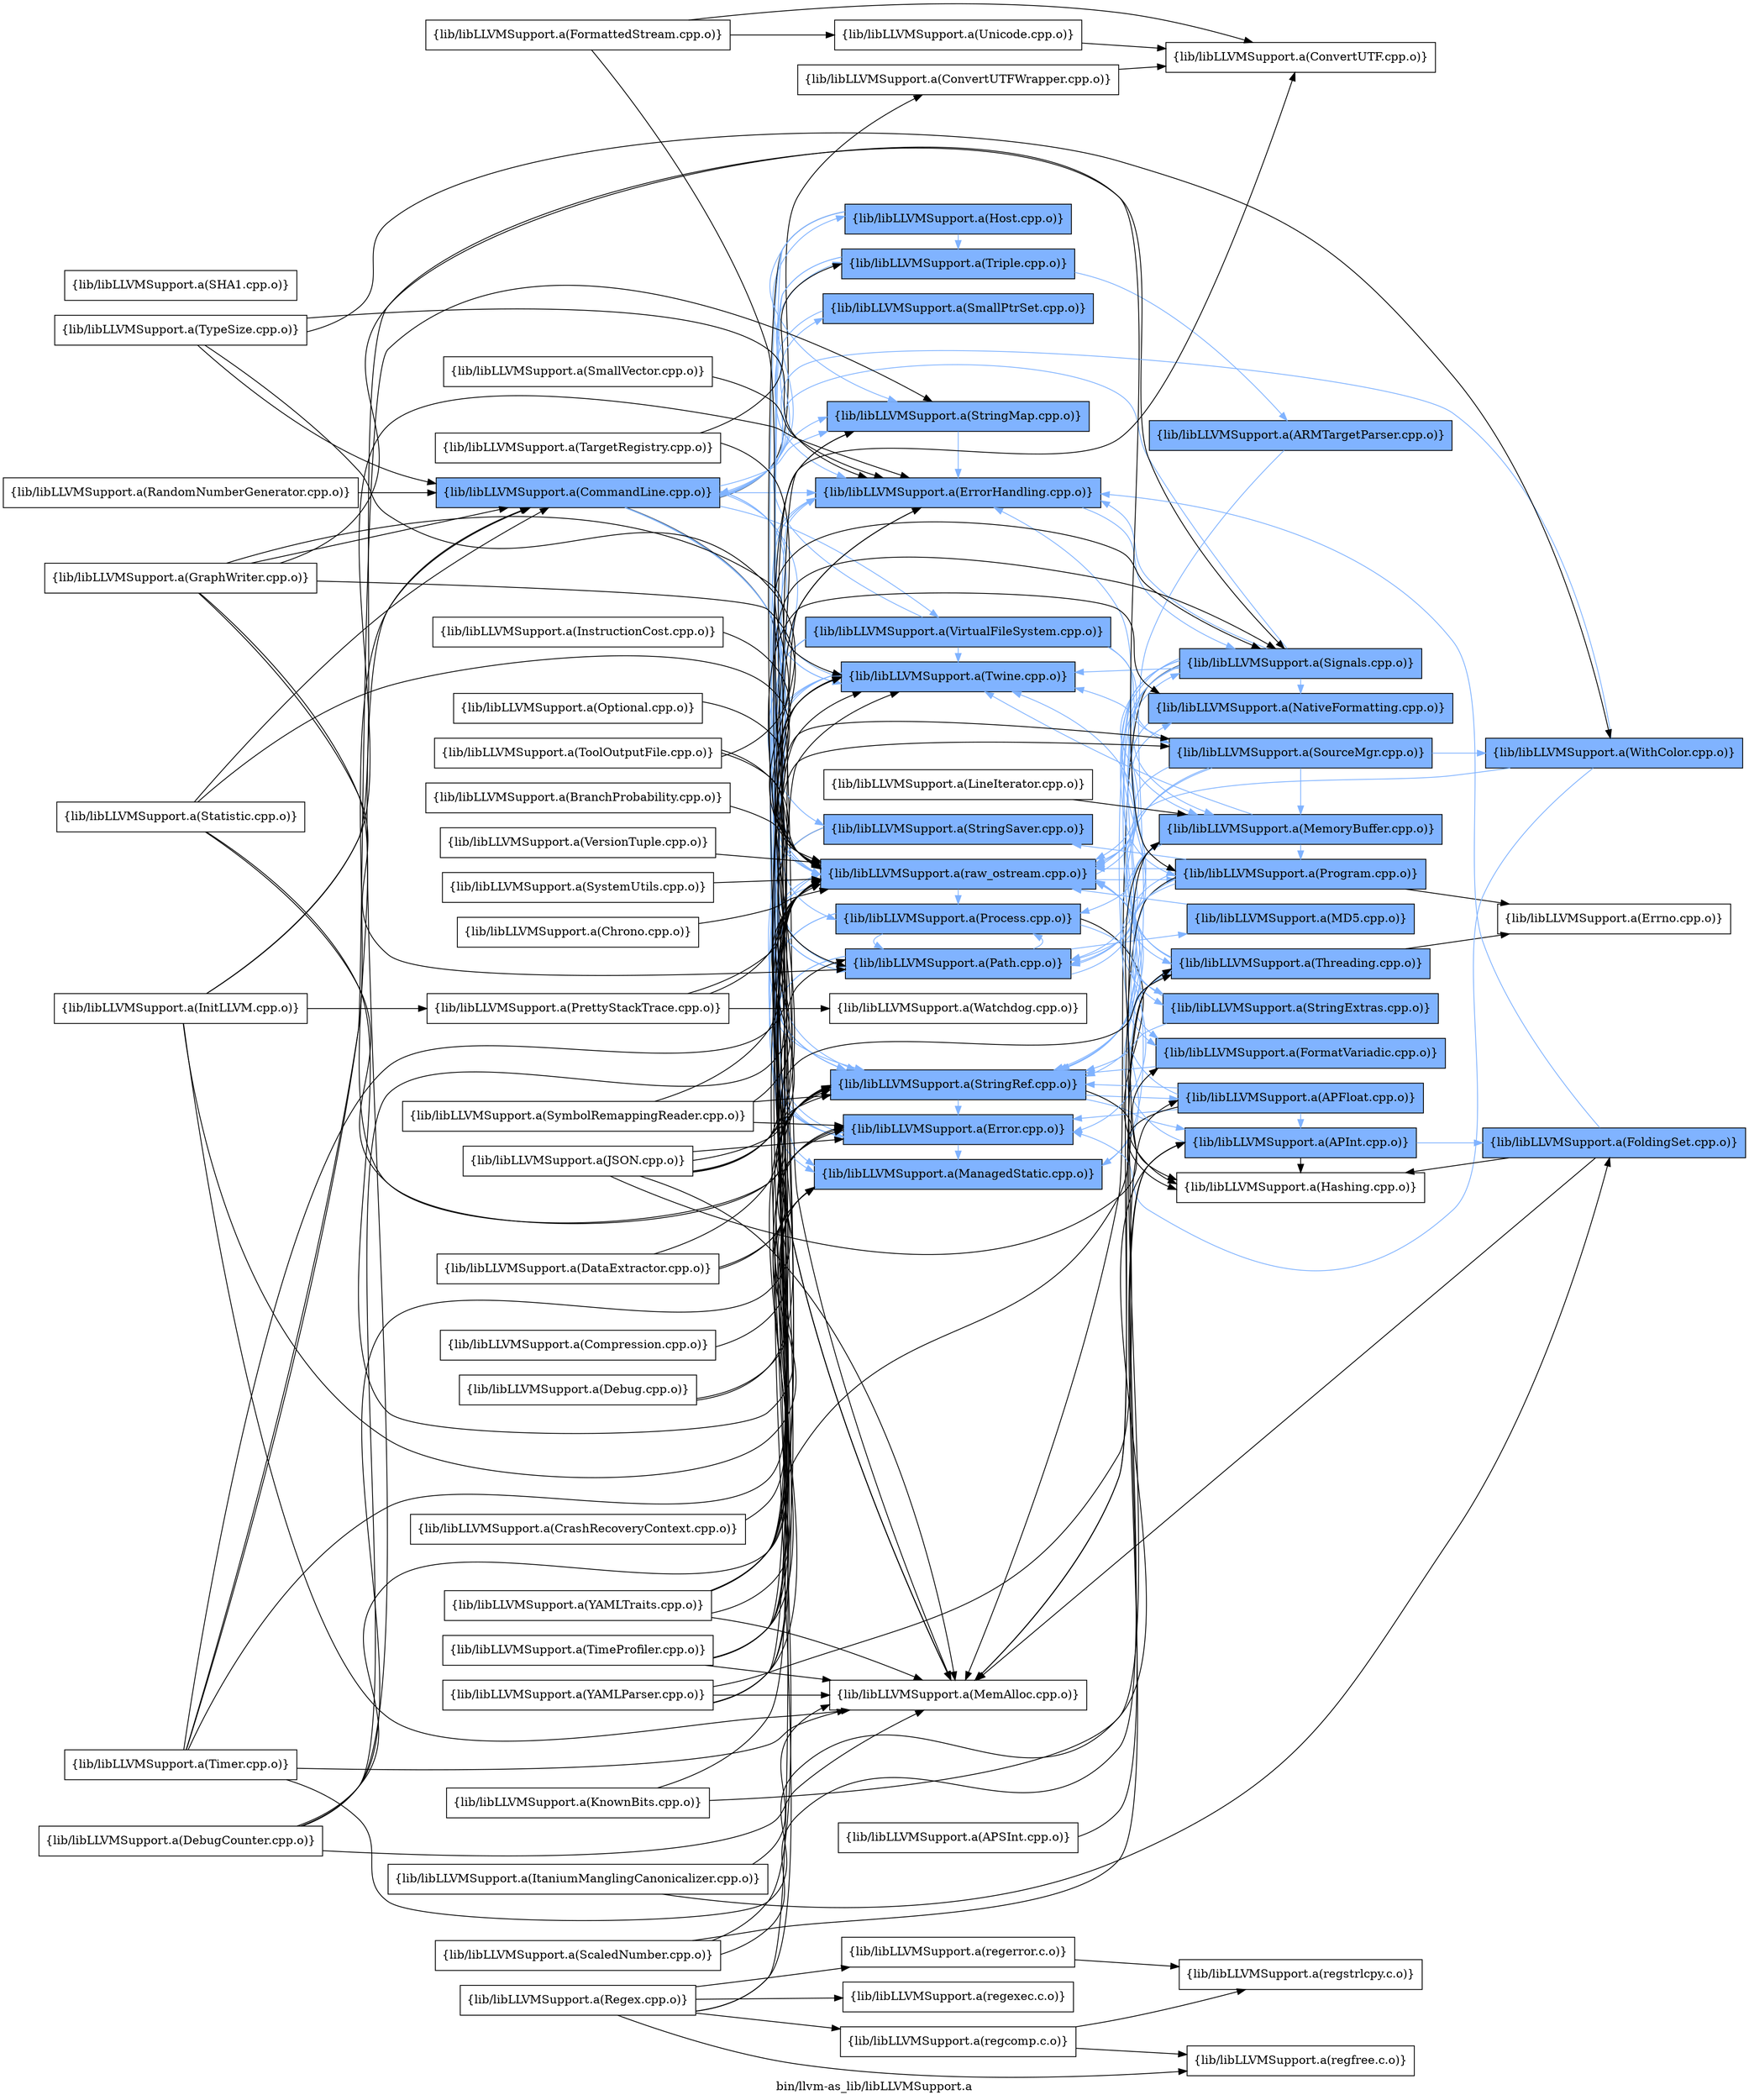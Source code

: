 digraph "bin/llvm-as_lib/libLLVMSupport.a" {
	label="bin/llvm-as_lib/libLLVMSupport.a";
	rankdir=LR;
	{ rank=same; Node0x559cd6dc3168;  }
	{ rank=same; Node0x559cd6dc6048; Node0x559cd6dc4fb8; Node0x559cd6dc5788; Node0x559cd6dc32a8; Node0x559cd6dc4608; Node0x559cd6dc6a48; Node0x559cd6dc8d98; Node0x559cd6dc92e8; Node0x559cd6dc9ec8; Node0x559cd6dc7ad8; Node0x559cd6dc8a78; Node0x559cd6dca468; Node0x559cd6dcba98; Node0x559cd6dc8f78; Node0x559cd6dc87f8; Node0x559cd6dc81b8;  }
	{ rank=same; Node0x559cd6dc5dc8; Node0x559cd6dc8fc8; Node0x559cd6dc7a88; Node0x559cd6dc60e8; Node0x559cd6dc30c8; Node0x559cd6dc8ed8; Node0x559cd6dc8758; Node0x559cd6dc24e8; Node0x559cd6dc7bc8; Node0x559cd6dc9658; Node0x559cd6dc2ad8; Node0x559cd6dc7308; Node0x559cd6dc2358; Node0x559cd6dc8b18;  }
	{ rank=same; Node0x559cd6dc3168;  }
	{ rank=same; Node0x559cd6dc6048; Node0x559cd6dc4fb8; Node0x559cd6dc5788; Node0x559cd6dc32a8; Node0x559cd6dc4608; Node0x559cd6dc6a48; Node0x559cd6dc8d98; Node0x559cd6dc92e8; Node0x559cd6dc9ec8; Node0x559cd6dc7ad8; Node0x559cd6dc8a78; Node0x559cd6dca468; Node0x559cd6dcba98; Node0x559cd6dc8f78; Node0x559cd6dc87f8; Node0x559cd6dc81b8;  }
	{ rank=same; Node0x559cd6dc5dc8; Node0x559cd6dc8fc8; Node0x559cd6dc7a88; Node0x559cd6dc60e8; Node0x559cd6dc30c8; Node0x559cd6dc8ed8; Node0x559cd6dc8758; Node0x559cd6dc24e8; Node0x559cd6dc7bc8; Node0x559cd6dc9658; Node0x559cd6dc2ad8; Node0x559cd6dc7308; Node0x559cd6dc2358; Node0x559cd6dc8b18;  }

	Node0x559cd6dc3168 [shape=record,shape=box,group=1,style=filled,fillcolor="0.600000 0.5 1",label="{lib/libLLVMSupport.a(CommandLine.cpp.o)}"];
	Node0x559cd6dc3168 -> Node0x559cd6dc6048;
	Node0x559cd6dc3168 -> Node0x559cd6dc4fb8[color="0.600000 0.5 1"];
	Node0x559cd6dc3168 -> Node0x559cd6dc5788[color="0.600000 0.5 1"];
	Node0x559cd6dc3168 -> Node0x559cd6dc32a8[color="0.600000 0.5 1"];
	Node0x559cd6dc3168 -> Node0x559cd6dc4608;
	Node0x559cd6dc3168 -> Node0x559cd6dc6a48[color="0.600000 0.5 1"];
	Node0x559cd6dc3168 -> Node0x559cd6dc8d98[color="0.600000 0.5 1"];
	Node0x559cd6dc3168 -> Node0x559cd6dc92e8[color="0.600000 0.5 1"];
	Node0x559cd6dc3168 -> Node0x559cd6dc9ec8[color="0.600000 0.5 1"];
	Node0x559cd6dc3168 -> Node0x559cd6dc7ad8[color="0.600000 0.5 1"];
	Node0x559cd6dc3168 -> Node0x559cd6dc8a78[color="0.600000 0.5 1"];
	Node0x559cd6dc3168 -> Node0x559cd6dca468[color="0.600000 0.5 1"];
	Node0x559cd6dc3168 -> Node0x559cd6dcba98[color="0.600000 0.5 1"];
	Node0x559cd6dc3168 -> Node0x559cd6dc8f78[color="0.600000 0.5 1"];
	Node0x559cd6dc3168 -> Node0x559cd6dc87f8[color="0.600000 0.5 1"];
	Node0x559cd6dc3168 -> Node0x559cd6dc81b8[color="0.600000 0.5 1"];
	Node0x559cd6dc5738 [shape=record,shape=box,group=0,label="{lib/libLLVMSupport.a(InitLLVM.cpp.o)}"];
	Node0x559cd6dc5738 -> Node0x559cd6dc5788;
	Node0x559cd6dc5738 -> Node0x559cd6dc32a8;
	Node0x559cd6dc5738 -> Node0x559cd6dc4608;
	Node0x559cd6dc5738 -> Node0x559cd6dcb458;
	Node0x559cd6dc5738 -> Node0x559cd6dc8fc8;
	Node0x559cd6dc32a8 [shape=record,shape=box,group=1,style=filled,fillcolor="0.600000 0.5 1",label="{lib/libLLVMSupport.a(ManagedStatic.cpp.o)}"];
	Node0x559cd6dc32a8 -> Node0x559cd6dc7a88[color="0.600000 0.5 1"];
	Node0x559cd6dc4608 [shape=record,shape=box,group=0,label="{lib/libLLVMSupport.a(MemAlloc.cpp.o)}"];
	Node0x559cd6dc7bc8 [shape=record,shape=box,group=1,style=filled,fillcolor="0.600000 0.5 1",label="{lib/libLLVMSupport.a(SourceMgr.cpp.o)}"];
	Node0x559cd6dc7bc8 -> Node0x559cd6dc24e8[color="0.600000 0.5 1"];
	Node0x559cd6dc7bc8 -> Node0x559cd6dc9ec8[color="0.600000 0.5 1"];
	Node0x559cd6dc7bc8 -> Node0x559cd6dc8a78[color="0.600000 0.5 1"];
	Node0x559cd6dc7bc8 -> Node0x559cd6dca738[color="0.600000 0.5 1"];
	Node0x559cd6dc7bc8 -> Node0x559cd6dcba98[color="0.600000 0.5 1"];
	Node0x559cd6dc7bc8 -> Node0x559cd6dc87f8[color="0.600000 0.5 1"];
	Node0x559cd6dca0a8 [shape=record,shape=box,group=0,label="{lib/libLLVMSupport.a(SystemUtils.cpp.o)}"];
	Node0x559cd6dca0a8 -> Node0x559cd6dcba98;
	Node0x559cd6dc7858 [shape=record,shape=box,group=0,label="{lib/libLLVMSupport.a(ToolOutputFile.cpp.o)}"];
	Node0x559cd6dc7858 -> Node0x559cd6dcba98;
	Node0x559cd6dc7858 -> Node0x559cd6dc87f8;
	Node0x559cd6dc7858 -> Node0x559cd6dc8fc8;
	Node0x559cd6dcba98 [shape=record,shape=box,group=1,style=filled,fillcolor="0.600000 0.5 1",label="{lib/libLLVMSupport.a(raw_ostream.cpp.o)}"];
	Node0x559cd6dcba98 -> Node0x559cd6dc4fb8[color="0.600000 0.5 1"];
	Node0x559cd6dcba98 -> Node0x559cd6dc5788[color="0.600000 0.5 1"];
	Node0x559cd6dcba98 -> Node0x559cd6dc9658[color="0.600000 0.5 1"];
	Node0x559cd6dcba98 -> Node0x559cd6dc2ad8[color="0.600000 0.5 1"];
	Node0x559cd6dcba98 -> Node0x559cd6dc8a78[color="0.600000 0.5 1"];
	Node0x559cd6dcba98 -> Node0x559cd6dc87f8[color="0.600000 0.5 1"];
	Node0x559cd6dcba98 -> Node0x559cd6dc81b8[color="0.600000 0.5 1"];
	Node0x559cd6dcba98 -> Node0x559cd6dc7308[color="0.600000 0.5 1"];
	Node0x559cd6dc60e8 [shape=record,shape=box,group=1,style=filled,fillcolor="0.600000 0.5 1",label="{lib/libLLVMSupport.a(APFloat.cpp.o)}"];
	Node0x559cd6dc60e8 -> Node0x559cd6dc30c8[color="0.600000 0.5 1"];
	Node0x559cd6dc60e8 -> Node0x559cd6dc4fb8[color="0.600000 0.5 1"];
	Node0x559cd6dc60e8 -> Node0x559cd6dc8ed8;
	Node0x559cd6dc60e8 -> Node0x559cd6dc9ec8[color="0.600000 0.5 1"];
	Node0x559cd6dc60e8 -> Node0x559cd6dcba98[color="0.600000 0.5 1"];
	Node0x559cd6dc24e8 [shape=record,shape=box,group=1,style=filled,fillcolor="0.600000 0.5 1",label="{lib/libLLVMSupport.a(MemoryBuffer.cpp.o)}"];
	Node0x559cd6dc24e8 -> Node0x559cd6dc4fb8[color="0.600000 0.5 1"];
	Node0x559cd6dc24e8 -> Node0x559cd6dc8a78[color="0.600000 0.5 1"];
	Node0x559cd6dc24e8 -> Node0x559cd6dc87f8[color="0.600000 0.5 1"];
	Node0x559cd6dc24e8 -> Node0x559cd6dc81b8[color="0.600000 0.5 1"];
	Node0x559cd6dc24e8 -> Node0x559cd6dc7308[color="0.600000 0.5 1"];
	Node0x559cd6dc30c8 [shape=record,shape=box,group=1,style=filled,fillcolor="0.600000 0.5 1",label="{lib/libLLVMSupport.a(APInt.cpp.o)}"];
	Node0x559cd6dc30c8 -> Node0x559cd6dc5508[color="0.600000 0.5 1"];
	Node0x559cd6dc30c8 -> Node0x559cd6dc8ed8;
	Node0x559cd6dc30c8 -> Node0x559cd6dcba98[color="0.600000 0.5 1"];
	Node0x559cd6dc1ea8 [shape=record,shape=box,group=0,label="{lib/libLLVMSupport.a(APSInt.cpp.o)}"];
	Node0x559cd6dc1ea8 -> Node0x559cd6dc30c8;
	Node0x559cd6dc2358 [shape=record,shape=box,group=1,style=filled,fillcolor="0.600000 0.5 1",label="{lib/libLLVMSupport.a(MD5.cpp.o)}"];
	Node0x559cd6dc2358 -> Node0x559cd6dcba98[color="0.600000 0.5 1"];
	Node0x559cd6dc6a48 [shape=record,shape=box,group=1,style=filled,fillcolor="0.600000 0.5 1",label="{lib/libLLVMSupport.a(SmallPtrSet.cpp.o)}"];
	Node0x559cd6dc6a48 -> Node0x559cd6dc5788[color="0.600000 0.5 1"];
	Node0x559cd6dc8d98 [shape=record,shape=box,group=1,style=filled,fillcolor="0.600000 0.5 1",label="{lib/libLLVMSupport.a(StringMap.cpp.o)}"];
	Node0x559cd6dc8d98 -> Node0x559cd6dc5788[color="0.600000 0.5 1"];
	Node0x559cd6dc92e8 [shape=record,shape=box,group=1,style=filled,fillcolor="0.600000 0.5 1",label="{lib/libLLVMSupport.a(StringSaver.cpp.o)}"];
	Node0x559cd6dc92e8 -> Node0x559cd6dc4608;
	Node0x559cd6dc92e8 -> Node0x559cd6dc9ec8[color="0.600000 0.5 1"];
	Node0x559cd6dc9478 [shape=record,shape=box,group=0,label="{lib/libLLVMSupport.a(TypeSize.cpp.o)}"];
	Node0x559cd6dc9478 -> Node0x559cd6dc3168;
	Node0x559cd6dc9478 -> Node0x559cd6dc5788;
	Node0x559cd6dc9478 -> Node0x559cd6dca738;
	Node0x559cd6dc9478 -> Node0x559cd6dcba98;
	Node0x559cd6dc4fb8 [shape=record,shape=box,group=1,style=filled,fillcolor="0.600000 0.5 1",label="{lib/libLLVMSupport.a(Error.cpp.o)}"];
	Node0x559cd6dc4fb8 -> Node0x559cd6dc5788[color="0.600000 0.5 1"];
	Node0x559cd6dc4fb8 -> Node0x559cd6dc32a8[color="0.600000 0.5 1"];
	Node0x559cd6dc4fb8 -> Node0x559cd6dc8a78[color="0.600000 0.5 1"];
	Node0x559cd6dc4fb8 -> Node0x559cd6dcba98[color="0.600000 0.5 1"];
	Node0x559cd6dc5788 [shape=record,shape=box,group=1,style=filled,fillcolor="0.600000 0.5 1",label="{lib/libLLVMSupport.a(ErrorHandling.cpp.o)}"];
	Node0x559cd6dc5788 -> Node0x559cd6dc8a78[color="0.600000 0.5 1"];
	Node0x559cd6dc5788 -> Node0x559cd6dcba98[color="0.600000 0.5 1"];
	Node0x559cd6dc5788 -> Node0x559cd6dc8fc8[color="0.600000 0.5 1"];
	Node0x559cd6dc9d88 [shape=record,shape=box,group=0,label="{lib/libLLVMSupport.a(SHA1.cpp.o)}"];
	Node0x559cd6dc9ec8 [shape=record,shape=box,group=1,style=filled,fillcolor="0.600000 0.5 1",label="{lib/libLLVMSupport.a(StringRef.cpp.o)}"];
	Node0x559cd6dc9ec8 -> Node0x559cd6dc60e8[color="0.600000 0.5 1"];
	Node0x559cd6dc9ec8 -> Node0x559cd6dc30c8[color="0.600000 0.5 1"];
	Node0x559cd6dc9ec8 -> Node0x559cd6dc4fb8[color="0.600000 0.5 1"];
	Node0x559cd6dc9ec8 -> Node0x559cd6dc8ed8;
	Node0x559cd6dc7ad8 [shape=record,shape=box,group=1,style=filled,fillcolor="0.600000 0.5 1",label="{lib/libLLVMSupport.a(Triple.cpp.o)}"];
	Node0x559cd6dc7ad8 -> Node0x559cd6dc9ec8[color="0.600000 0.5 1"];
	Node0x559cd6dc7ad8 -> Node0x559cd6dc8758[color="0.600000 0.5 1"];
	Node0x559cd6dc7ad8 -> Node0x559cd6dc8a78[color="0.600000 0.5 1"];
	Node0x559cd6dc7538 [shape=record,shape=box,group=0,label="{lib/libLLVMSupport.a(TargetRegistry.cpp.o)}"];
	Node0x559cd6dc7538 -> Node0x559cd6dc7ad8;
	Node0x559cd6dc7538 -> Node0x559cd6dcba98;
	Node0x559cd6dc8528 [shape=record,shape=box,group=0,label="{lib/libLLVMSupport.a(FormattedStream.cpp.o)}"];
	Node0x559cd6dc8528 -> Node0x559cd6dc5dc8;
	Node0x559cd6dc8528 -> Node0x559cd6dc9888;
	Node0x559cd6dc8528 -> Node0x559cd6dcba98;
	Node0x559cd6dc8b18 [shape=record,shape=box,group=1,style=filled,fillcolor="0.600000 0.5 1",label="{lib/libLLVMSupport.a(StringExtras.cpp.o)}"];
	Node0x559cd6dc8b18 -> Node0x559cd6dc9ec8[color="0.600000 0.5 1"];
	Node0x559cd6dc8b18 -> Node0x559cd6dcba98[color="0.600000 0.5 1"];
	Node0x559cd6dc5508 [shape=record,shape=box,group=1,style=filled,fillcolor="0.600000 0.5 1",label="{lib/libLLVMSupport.a(FoldingSet.cpp.o)}"];
	Node0x559cd6dc5508 -> Node0x559cd6dc5788[color="0.600000 0.5 1"];
	Node0x559cd6dc5508 -> Node0x559cd6dc8ed8;
	Node0x559cd6dc5508 -> Node0x559cd6dc4608;
	Node0x559cd6dcb868 [shape=record,shape=box,group=0,label="{lib/libLLVMSupport.a(Regex.cpp.o)}"];
	Node0x559cd6dcb868 -> Node0x559cd6dc9ec8;
	Node0x559cd6dcb868 -> Node0x559cd6dc8a78;
	Node0x559cd6dcb868 -> Node0x559cd6dcb318;
	Node0x559cd6dcb868 -> Node0x559cd6dcaaa8;
	Node0x559cd6dcb868 -> Node0x559cd6dca418;
	Node0x559cd6dcb868 -> Node0x559cd6dc9f68;
	Node0x559cd6dc8a78 [shape=record,shape=box,group=1,style=filled,fillcolor="0.600000 0.5 1",label="{lib/libLLVMSupport.a(Twine.cpp.o)}"];
	Node0x559cd6dc8a78 -> Node0x559cd6dcba98[color="0.600000 0.5 1"];
	Node0x559cd6dc8ed8 [shape=record,shape=box,group=0,label="{lib/libLLVMSupport.a(Hashing.cpp.o)}"];
	Node0x559cd6dc87f8 [shape=record,shape=box,group=1,style=filled,fillcolor="0.600000 0.5 1",label="{lib/libLLVMSupport.a(Path.cpp.o)}"];
	Node0x559cd6dc87f8 -> Node0x559cd6dc4fb8[color="0.600000 0.5 1"];
	Node0x559cd6dc87f8 -> Node0x559cd6dc2358[color="0.600000 0.5 1"];
	Node0x559cd6dc87f8 -> Node0x559cd6dc9ec8[color="0.600000 0.5 1"];
	Node0x559cd6dc87f8 -> Node0x559cd6dc8a78[color="0.600000 0.5 1"];
	Node0x559cd6dc87f8 -> Node0x559cd6dc81b8[color="0.600000 0.5 1"];
	Node0x559cd6dc87f8 -> Node0x559cd6dc8fc8[color="0.600000 0.5 1"];
	Node0x559cd6dc7a88 [shape=record,shape=box,group=1,style=filled,fillcolor="0.600000 0.5 1",label="{lib/libLLVMSupport.a(Threading.cpp.o)}"];
	Node0x559cd6dc7a88 -> Node0x559cd6dc5788[color="0.600000 0.5 1"];
	Node0x559cd6dc7a88 -> Node0x559cd6dc4608;
	Node0x559cd6dc7a88 -> Node0x559cd6dc9ec8[color="0.600000 0.5 1"];
	Node0x559cd6dc7a88 -> Node0x559cd6dc8a78[color="0.600000 0.5 1"];
	Node0x559cd6dc7a88 -> Node0x559cd6dc82f8;
	Node0x559cd6dcb458 [shape=record,shape=box,group=0,label="{lib/libLLVMSupport.a(PrettyStackTrace.cpp.o)}"];
	Node0x559cd6dcb458 -> Node0x559cd6dcba98;
	Node0x559cd6dcb458 -> Node0x559cd6dc8fc8;
	Node0x559cd6dcb458 -> Node0x559cd6dc69f8;
	Node0x559cd6dc9658 [shape=record,shape=box,group=1,style=filled,fillcolor="0.600000 0.5 1",label="{lib/libLLVMSupport.a(FormatVariadic.cpp.o)}"];
	Node0x559cd6dc9658 -> Node0x559cd6dc9ec8[color="0.600000 0.5 1"];
	Node0x559cd6dc2ad8 [shape=record,shape=box,group=1,style=filled,fillcolor="0.600000 0.5 1",label="{lib/libLLVMSupport.a(NativeFormatting.cpp.o)}"];
	Node0x559cd6dc2ad8 -> Node0x559cd6dcba98[color="0.600000 0.5 1"];
	Node0x559cd6dc21c8 [shape=record,shape=box,group=0,label="{lib/libLLVMSupport.a(Chrono.cpp.o)}"];
	Node0x559cd6dc21c8 -> Node0x559cd6dcba98;
	Node0x559cd6dc6048 [shape=record,shape=box,group=0,label="{lib/libLLVMSupport.a(ConvertUTFWrapper.cpp.o)}"];
	Node0x559cd6dc6048 -> Node0x559cd6dc5dc8;
	Node0x559cd6dca468 [shape=record,shape=box,group=1,style=filled,fillcolor="0.600000 0.5 1",label="{lib/libLLVMSupport.a(VirtualFileSystem.cpp.o)}"];
	Node0x559cd6dca468 -> Node0x559cd6dc4fb8[color="0.600000 0.5 1"];
	Node0x559cd6dca468 -> Node0x559cd6dc4608;
	Node0x559cd6dca468 -> Node0x559cd6dc24e8[color="0.600000 0.5 1"];
	Node0x559cd6dca468 -> Node0x559cd6dc7bc8[color="0.600000 0.5 1"];
	Node0x559cd6dca468 -> Node0x559cd6dc8d98[color="0.600000 0.5 1"];
	Node0x559cd6dca468 -> Node0x559cd6dc9ec8[color="0.600000 0.5 1"];
	Node0x559cd6dca468 -> Node0x559cd6dc8a78[color="0.600000 0.5 1"];
	Node0x559cd6dca468 -> Node0x559cd6dcba98[color="0.600000 0.5 1"];
	Node0x559cd6dca468 -> Node0x559cd6dc87f8[color="0.600000 0.5 1"];
	Node0x559cd6dc8f78 [shape=record,shape=box,group=1,style=filled,fillcolor="0.600000 0.5 1",label="{lib/libLLVMSupport.a(Host.cpp.o)}"];
	Node0x559cd6dc8f78 -> Node0x559cd6dc4608;
	Node0x559cd6dc8f78 -> Node0x559cd6dc8d98[color="0.600000 0.5 1"];
	Node0x559cd6dc8f78 -> Node0x559cd6dc9ec8[color="0.600000 0.5 1"];
	Node0x559cd6dc8f78 -> Node0x559cd6dc7ad8[color="0.600000 0.5 1"];
	Node0x559cd6dc8f78 -> Node0x559cd6dcba98[color="0.600000 0.5 1"];
	Node0x559cd6dc81b8 [shape=record,shape=box,group=1,style=filled,fillcolor="0.600000 0.5 1",label="{lib/libLLVMSupport.a(Process.cpp.o)}"];
	Node0x559cd6dc81b8 -> Node0x559cd6dc4fb8[color="0.600000 0.5 1"];
	Node0x559cd6dc81b8 -> Node0x559cd6dc8ed8;
	Node0x559cd6dc81b8 -> Node0x559cd6dc32a8[color="0.600000 0.5 1"];
	Node0x559cd6dc81b8 -> Node0x559cd6dc8b18[color="0.600000 0.5 1"];
	Node0x559cd6dc81b8 -> Node0x559cd6dc87f8[color="0.600000 0.5 1"];
	Node0x559cd6dc5dc8 [shape=record,shape=box,group=0,label="{lib/libLLVMSupport.a(ConvertUTF.cpp.o)}"];
	Node0x559cd6dc64f8 [shape=record,shape=box,group=0,label="{lib/libLLVMSupport.a(Debug.cpp.o)}"];
	Node0x559cd6dc64f8 -> Node0x559cd6dc32a8;
	Node0x559cd6dc64f8 -> Node0x559cd6dcba98;
	Node0x559cd6dc8fc8 [shape=record,shape=box,group=1,style=filled,fillcolor="0.600000 0.5 1",label="{lib/libLLVMSupport.a(Signals.cpp.o)}"];
	Node0x559cd6dc8fc8 -> Node0x559cd6dc3168[color="0.600000 0.5 1"];
	Node0x559cd6dc8fc8 -> Node0x559cd6dc5788[color="0.600000 0.5 1"];
	Node0x559cd6dc8fc8 -> Node0x559cd6dc9658[color="0.600000 0.5 1"];
	Node0x559cd6dc8fc8 -> Node0x559cd6dc32a8[color="0.600000 0.5 1"];
	Node0x559cd6dc8fc8 -> Node0x559cd6dc4608;
	Node0x559cd6dc8fc8 -> Node0x559cd6dc24e8[color="0.600000 0.5 1"];
	Node0x559cd6dc8fc8 -> Node0x559cd6dc2ad8[color="0.600000 0.5 1"];
	Node0x559cd6dc8fc8 -> Node0x559cd6dc9ec8[color="0.600000 0.5 1"];
	Node0x559cd6dc8fc8 -> Node0x559cd6dc8a78[color="0.600000 0.5 1"];
	Node0x559cd6dc8fc8 -> Node0x559cd6dcba98[color="0.600000 0.5 1"];
	Node0x559cd6dc8fc8 -> Node0x559cd6dc87f8[color="0.600000 0.5 1"];
	Node0x559cd6dc8fc8 -> Node0x559cd6dc7308[color="0.600000 0.5 1"];
	Node0x559cd6dc8fc8 -> Node0x559cd6dc7a88[color="0.600000 0.5 1"];
	Node0x559cd6dc9888 [shape=record,shape=box,group=0,label="{lib/libLLVMSupport.a(Unicode.cpp.o)}"];
	Node0x559cd6dc9888 -> Node0x559cd6dc5dc8;
	Node0x559cd6dc55f8 [shape=record,shape=box,group=0,label="{lib/libLLVMSupport.a(InstructionCost.cpp.o)}"];
	Node0x559cd6dc55f8 -> Node0x559cd6dcba98;
	Node0x559cd6dc7308 [shape=record,shape=box,group=1,style=filled,fillcolor="0.600000 0.5 1",label="{lib/libLLVMSupport.a(Program.cpp.o)}"];
	Node0x559cd6dc7308 -> Node0x559cd6dc4608;
	Node0x559cd6dc7308 -> Node0x559cd6dc8b18[color="0.600000 0.5 1"];
	Node0x559cd6dc7308 -> Node0x559cd6dc92e8[color="0.600000 0.5 1"];
	Node0x559cd6dc7308 -> Node0x559cd6dc9ec8[color="0.600000 0.5 1"];
	Node0x559cd6dc7308 -> Node0x559cd6dcba98[color="0.600000 0.5 1"];
	Node0x559cd6dc7308 -> Node0x559cd6dc87f8[color="0.600000 0.5 1"];
	Node0x559cd6dc7308 -> Node0x559cd6dc82f8;
	Node0x559cd6dc69f8 [shape=record,shape=box,group=0,label="{lib/libLLVMSupport.a(Watchdog.cpp.o)}"];
	Node0x559cd6dcac88 [shape=record,shape=box,group=0,label="{lib/libLLVMSupport.a(RandomNumberGenerator.cpp.o)}"];
	Node0x559cd6dcac88 -> Node0x559cd6dc3168;
	Node0x559cd6dcb318 [shape=record,shape=box,group=0,label="{lib/libLLVMSupport.a(regcomp.c.o)}"];
	Node0x559cd6dcb318 -> Node0x559cd6dc9f68;
	Node0x559cd6dcb318 -> Node0x559cd6dc9838;
	Node0x559cd6dcaaa8 [shape=record,shape=box,group=0,label="{lib/libLLVMSupport.a(regerror.c.o)}"];
	Node0x559cd6dcaaa8 -> Node0x559cd6dc9838;
	Node0x559cd6dca418 [shape=record,shape=box,group=0,label="{lib/libLLVMSupport.a(regexec.c.o)}"];
	Node0x559cd6dc9f68 [shape=record,shape=box,group=0,label="{lib/libLLVMSupport.a(regfree.c.o)}"];
	Node0x559cd6dc6fe8 [shape=record,shape=box,group=0,label="{lib/libLLVMSupport.a(SmallVector.cpp.o)}"];
	Node0x559cd6dc6fe8 -> Node0x559cd6dc5788;
	Node0x559cd6dca738 [shape=record,shape=box,group=1,style=filled,fillcolor="0.600000 0.5 1",label="{lib/libLLVMSupport.a(WithColor.cpp.o)}"];
	Node0x559cd6dca738 -> Node0x559cd6dc3168[color="0.600000 0.5 1"];
	Node0x559cd6dca738 -> Node0x559cd6dc4fb8[color="0.600000 0.5 1"];
	Node0x559cd6dca738 -> Node0x559cd6dcba98[color="0.600000 0.5 1"];
	Node0x559cd6dc7e98 [shape=record,shape=box,group=0,label="{lib/libLLVMSupport.a(Statistic.cpp.o)}"];
	Node0x559cd6dc7e98 -> Node0x559cd6dc3168;
	Node0x559cd6dc7e98 -> Node0x559cd6dc32a8;
	Node0x559cd6dc7e98 -> Node0x559cd6dcba98;
	Node0x559cd6dc7e98 -> Node0x559cd6dc7a88;
	Node0x559cd6dcadc8 [shape=record,shape=box,group=0,label="{lib/libLLVMSupport.a(TimeProfiler.cpp.o)}"];
	Node0x559cd6dcadc8 -> Node0x559cd6dc4fb8;
	Node0x559cd6dcadc8 -> Node0x559cd6dc4608;
	Node0x559cd6dcadc8 -> Node0x559cd6dc8d98;
	Node0x559cd6dcadc8 -> Node0x559cd6dc8a78;
	Node0x559cd6dcadc8 -> Node0x559cd6dcba98;
	Node0x559cd6dcadc8 -> Node0x559cd6dc87f8;
	Node0x559cd6dcb188 [shape=record,shape=box,group=0,label="{lib/libLLVMSupport.a(JSON.cpp.o)}"];
	Node0x559cd6dcb188 -> Node0x559cd6dc5dc8;
	Node0x559cd6dcb188 -> Node0x559cd6dc4fb8;
	Node0x559cd6dcb188 -> Node0x559cd6dc9658;
	Node0x559cd6dcb188 -> Node0x559cd6dc4608;
	Node0x559cd6dcb188 -> Node0x559cd6dc2ad8;
	Node0x559cd6dcb188 -> Node0x559cd6dc9ec8;
	Node0x559cd6dcb188 -> Node0x559cd6dc8a78;
	Node0x559cd6dcb188 -> Node0x559cd6dcba98;
	Node0x559cd6dc6908 [shape=record,shape=box,group=0,label="{lib/libLLVMSupport.a(Timer.cpp.o)}"];
	Node0x559cd6dc6908 -> Node0x559cd6dc3168;
	Node0x559cd6dc6908 -> Node0x559cd6dc32a8;
	Node0x559cd6dc6908 -> Node0x559cd6dc4608;
	Node0x559cd6dc6908 -> Node0x559cd6dc8d98;
	Node0x559cd6dc6908 -> Node0x559cd6dcba98;
	Node0x559cd6dc6908 -> Node0x559cd6dc7a88;
	Node0x559cd6dc8758 [shape=record,shape=box,group=1,style=filled,fillcolor="0.600000 0.5 1",label="{lib/libLLVMSupport.a(ARMTargetParser.cpp.o)}"];
	Node0x559cd6dc8758 -> Node0x559cd6dc9ec8[color="0.600000 0.5 1"];
	Node0x559cd6dcaaf8 [shape=record,shape=box,group=0,label="{lib/libLLVMSupport.a(YAMLParser.cpp.o)}"];
	Node0x559cd6dcaaf8 -> Node0x559cd6dc5788;
	Node0x559cd6dcaaf8 -> Node0x559cd6dc4608;
	Node0x559cd6dcaaf8 -> Node0x559cd6dc24e8;
	Node0x559cd6dcaaf8 -> Node0x559cd6dc7bc8;
	Node0x559cd6dcaaf8 -> Node0x559cd6dc9ec8;
	Node0x559cd6dcaaf8 -> Node0x559cd6dcba98;
	Node0x559cd6dc9838 [shape=record,shape=box,group=0,label="{lib/libLLVMSupport.a(regstrlcpy.c.o)}"];
	Node0x559cd6dc7a38 [shape=record,shape=box,group=0,label="{lib/libLLVMSupport.a(CrashRecoveryContext.cpp.o)}"];
	Node0x559cd6dc7a38 -> Node0x559cd6dc32a8;
	Node0x559cd6dc82f8 [shape=record,shape=box,group=0,label="{lib/libLLVMSupport.a(Errno.cpp.o)}"];
	Node0x559cd6dc8de8 [shape=record,shape=box,group=0,label="{lib/libLLVMSupport.a(KnownBits.cpp.o)}"];
	Node0x559cd6dc8de8 -> Node0x559cd6dc30c8;
	Node0x559cd6dc8de8 -> Node0x559cd6dcba98;
	Node0x559cd6dc7358 [shape=record,shape=box,group=0,label="{lib/libLLVMSupport.a(Optional.cpp.o)}"];
	Node0x559cd6dc7358 -> Node0x559cd6dcba98;
	Node0x559cd6dc9fb8 [shape=record,shape=box,group=0,label="{lib/libLLVMSupport.a(GraphWriter.cpp.o)}"];
	Node0x559cd6dc9fb8 -> Node0x559cd6dc3168;
	Node0x559cd6dc9fb8 -> Node0x559cd6dc9ec8;
	Node0x559cd6dc9fb8 -> Node0x559cd6dc8a78;
	Node0x559cd6dc9fb8 -> Node0x559cd6dcba98;
	Node0x559cd6dc9fb8 -> Node0x559cd6dc87f8;
	Node0x559cd6dc9fb8 -> Node0x559cd6dc7308;
	Node0x559cd6dcab48 [shape=record,shape=box,group=0,label="{lib/libLLVMSupport.a(BranchProbability.cpp.o)}"];
	Node0x559cd6dcab48 -> Node0x559cd6dcba98;
	Node0x559cd6dcbb38 [shape=record,shape=box,group=0,label="{lib/libLLVMSupport.a(ScaledNumber.cpp.o)}"];
	Node0x559cd6dcbb38 -> Node0x559cd6dc60e8;
	Node0x559cd6dcbb38 -> Node0x559cd6dc30c8;
	Node0x559cd6dcbb38 -> Node0x559cd6dcba98;
	Node0x559cd6dc3b68 [shape=record,shape=box,group=0,label="{lib/libLLVMSupport.a(DebugCounter.cpp.o)}"];
	Node0x559cd6dc3b68 -> Node0x559cd6dc3168;
	Node0x559cd6dc3b68 -> Node0x559cd6dc32a8;
	Node0x559cd6dc3b68 -> Node0x559cd6dc4608;
	Node0x559cd6dc3b68 -> Node0x559cd6dc9ec8;
	Node0x559cd6dc3b68 -> Node0x559cd6dcba98;
	Node0x559cd6dca238 [shape=record,shape=box,group=0,label="{lib/libLLVMSupport.a(Compression.cpp.o)}"];
	Node0x559cd6dca238 -> Node0x559cd6dc4fb8;
	Node0x559cd6dcbc78 [shape=record,shape=box,group=0,label="{lib/libLLVMSupport.a(ItaniumManglingCanonicalizer.cpp.o)}"];
	Node0x559cd6dcbc78 -> Node0x559cd6dc5508;
	Node0x559cd6dcbc78 -> Node0x559cd6dc4608;
	Node0x559cd6dcb4a8 [shape=record,shape=box,group=0,label="{lib/libLLVMSupport.a(LineIterator.cpp.o)}"];
	Node0x559cd6dcb4a8 -> Node0x559cd6dc24e8;
	Node0x559cd6dcae18 [shape=record,shape=box,group=0,label="{lib/libLLVMSupport.a(SymbolRemappingReader.cpp.o)}"];
	Node0x559cd6dcae18 -> Node0x559cd6dc4fb8;
	Node0x559cd6dcae18 -> Node0x559cd6dc9ec8;
	Node0x559cd6dcae18 -> Node0x559cd6dc8a78;
	Node0x559cd6dcae18 -> Node0x559cd6dcba98;
	Node0x559cd6dc3f78 [shape=record,shape=box,group=0,label="{lib/libLLVMSupport.a(DataExtractor.cpp.o)}"];
	Node0x559cd6dc3f78 -> Node0x559cd6dc4fb8;
	Node0x559cd6dc3f78 -> Node0x559cd6dc9ec8;
	Node0x559cd6dc3f78 -> Node0x559cd6dcba98;
	Node0x559cd6dca0f8 [shape=record,shape=box,group=0,label="{lib/libLLVMSupport.a(YAMLTraits.cpp.o)}"];
	Node0x559cd6dca0f8 -> Node0x559cd6dc5788;
	Node0x559cd6dca0f8 -> Node0x559cd6dc4608;
	Node0x559cd6dca0f8 -> Node0x559cd6dc24e8;
	Node0x559cd6dca0f8 -> Node0x559cd6dc7bc8;
	Node0x559cd6dca0f8 -> Node0x559cd6dc8d98;
	Node0x559cd6dca0f8 -> Node0x559cd6dc9ec8;
	Node0x559cd6dca0f8 -> Node0x559cd6dc8a78;
	Node0x559cd6dca0f8 -> Node0x559cd6dcba98;
	Node0x559cd6dcaa58 [shape=record,shape=box,group=0,label="{lib/libLLVMSupport.a(VersionTuple.cpp.o)}"];
	Node0x559cd6dcaa58 -> Node0x559cd6dcba98;
}
